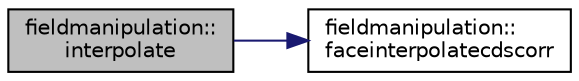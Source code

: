 digraph "fieldmanipulation::interpolate"
{
 // LATEX_PDF_SIZE
  edge [fontname="Helvetica",fontsize="10",labelfontname="Helvetica",labelfontsize="10"];
  node [fontname="Helvetica",fontsize="10",shape=record];
  rankdir="LR";
  Node1 [label="fieldmanipulation::\linterpolate",height=0.2,width=0.4,color="black", fillcolor="grey75", style="filled", fontcolor="black",tooltip=" "];
  Node1 -> Node2 [color="midnightblue",fontsize="10",style="solid",fontname="Helvetica"];
  Node2 [label="fieldmanipulation::\lfaceinterpolatecdscorr",height=0.2,width=0.4,color="black", fillcolor="white", style="filled",URL="$namespacefieldmanipulation.html#aba8cce868dfdd1d679c48022ed786ea8",tooltip=" "];
}

